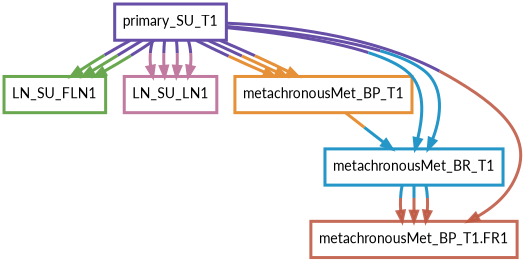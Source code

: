 digraph  {
dpi=600;size=3.5;
LN_SU_FLN1 [color="#6aa84fff", fillcolor=white, fontname=Lato, penwidth="3.0", shape=box];
LN_SU_LN1 [color="#c27ba0ff", fillcolor=white, fontname=Lato, penwidth="3.0", shape=box];
metachronousMet_BP_T1 [color="#e69138ff", fillcolor=white, fontname=Lato, penwidth="3.0", shape=box];
"metachronousMet_BP_T1.FR1" [color="#be5742e1", fillcolor=white, fontname=Lato, penwidth="3.0", shape=box];
metachronousMet_BR_T1 [color="#2496c8ff", fillcolor=white, fontname=Lato, penwidth="3.0", shape=box];
primary_SU_T1 [color="#674ea7ff", fillcolor=white, fontname=Lato, penwidth="3.0", shape=box];
metachronousMet_BP_T1 -> metachronousMet_BR_T1  [color="#e69138ff;0.5:#2496c8ff", key=0, penwidth=3];
metachronousMet_BR_T1 -> "metachronousMet_BP_T1.FR1"  [color="#2496c8ff;0.5:#be5742e1", key=0, penwidth=3];
metachronousMet_BR_T1 -> "metachronousMet_BP_T1.FR1"  [color="#2496c8ff;0.5:#be5742e1", key=1, penwidth=3];
metachronousMet_BR_T1 -> "metachronousMet_BP_T1.FR1"  [color="#2496c8ff;0.5:#be5742e1", key=2, penwidth=3];
primary_SU_T1 -> LN_SU_FLN1  [color="#674ea7ff;0.5:#6aa84fff", key=0, penwidth=3];
primary_SU_T1 -> LN_SU_FLN1  [color="#674ea7ff;0.5:#6aa84fff", key=1, penwidth=3];
primary_SU_T1 -> LN_SU_FLN1  [color="#674ea7ff;0.5:#6aa84fff", key=2, penwidth=3];
primary_SU_T1 -> LN_SU_LN1  [color="#674ea7ff;0.5:#c27ba0ff", key=0, penwidth=3];
primary_SU_T1 -> LN_SU_LN1  [color="#674ea7ff;0.5:#c27ba0ff", key=1, penwidth=3];
primary_SU_T1 -> LN_SU_LN1  [color="#674ea7ff;0.5:#c27ba0ff", key=2, penwidth=3];
primary_SU_T1 -> LN_SU_LN1  [color="#674ea7ff;0.5:#c27ba0ff", key=3, penwidth=3];
primary_SU_T1 -> metachronousMet_BP_T1  [color="#674ea7ff;0.5:#e69138ff", key=0, penwidth=3];
primary_SU_T1 -> metachronousMet_BP_T1  [color="#674ea7ff;0.5:#e69138ff", key=1, penwidth=3];
primary_SU_T1 -> metachronousMet_BP_T1  [color="#674ea7ff;0.5:#e69138ff", key=2, penwidth=3];
primary_SU_T1 -> "metachronousMet_BP_T1.FR1"  [color="#674ea7ff;0.5:#be5742e1", key=0, penwidth=3];
primary_SU_T1 -> metachronousMet_BR_T1  [color="#674ea7ff;0.5:#2496c8ff", key=0, penwidth=3];
primary_SU_T1 -> metachronousMet_BR_T1  [color="#674ea7ff;0.5:#2496c8ff", key=1, penwidth=3];
}
